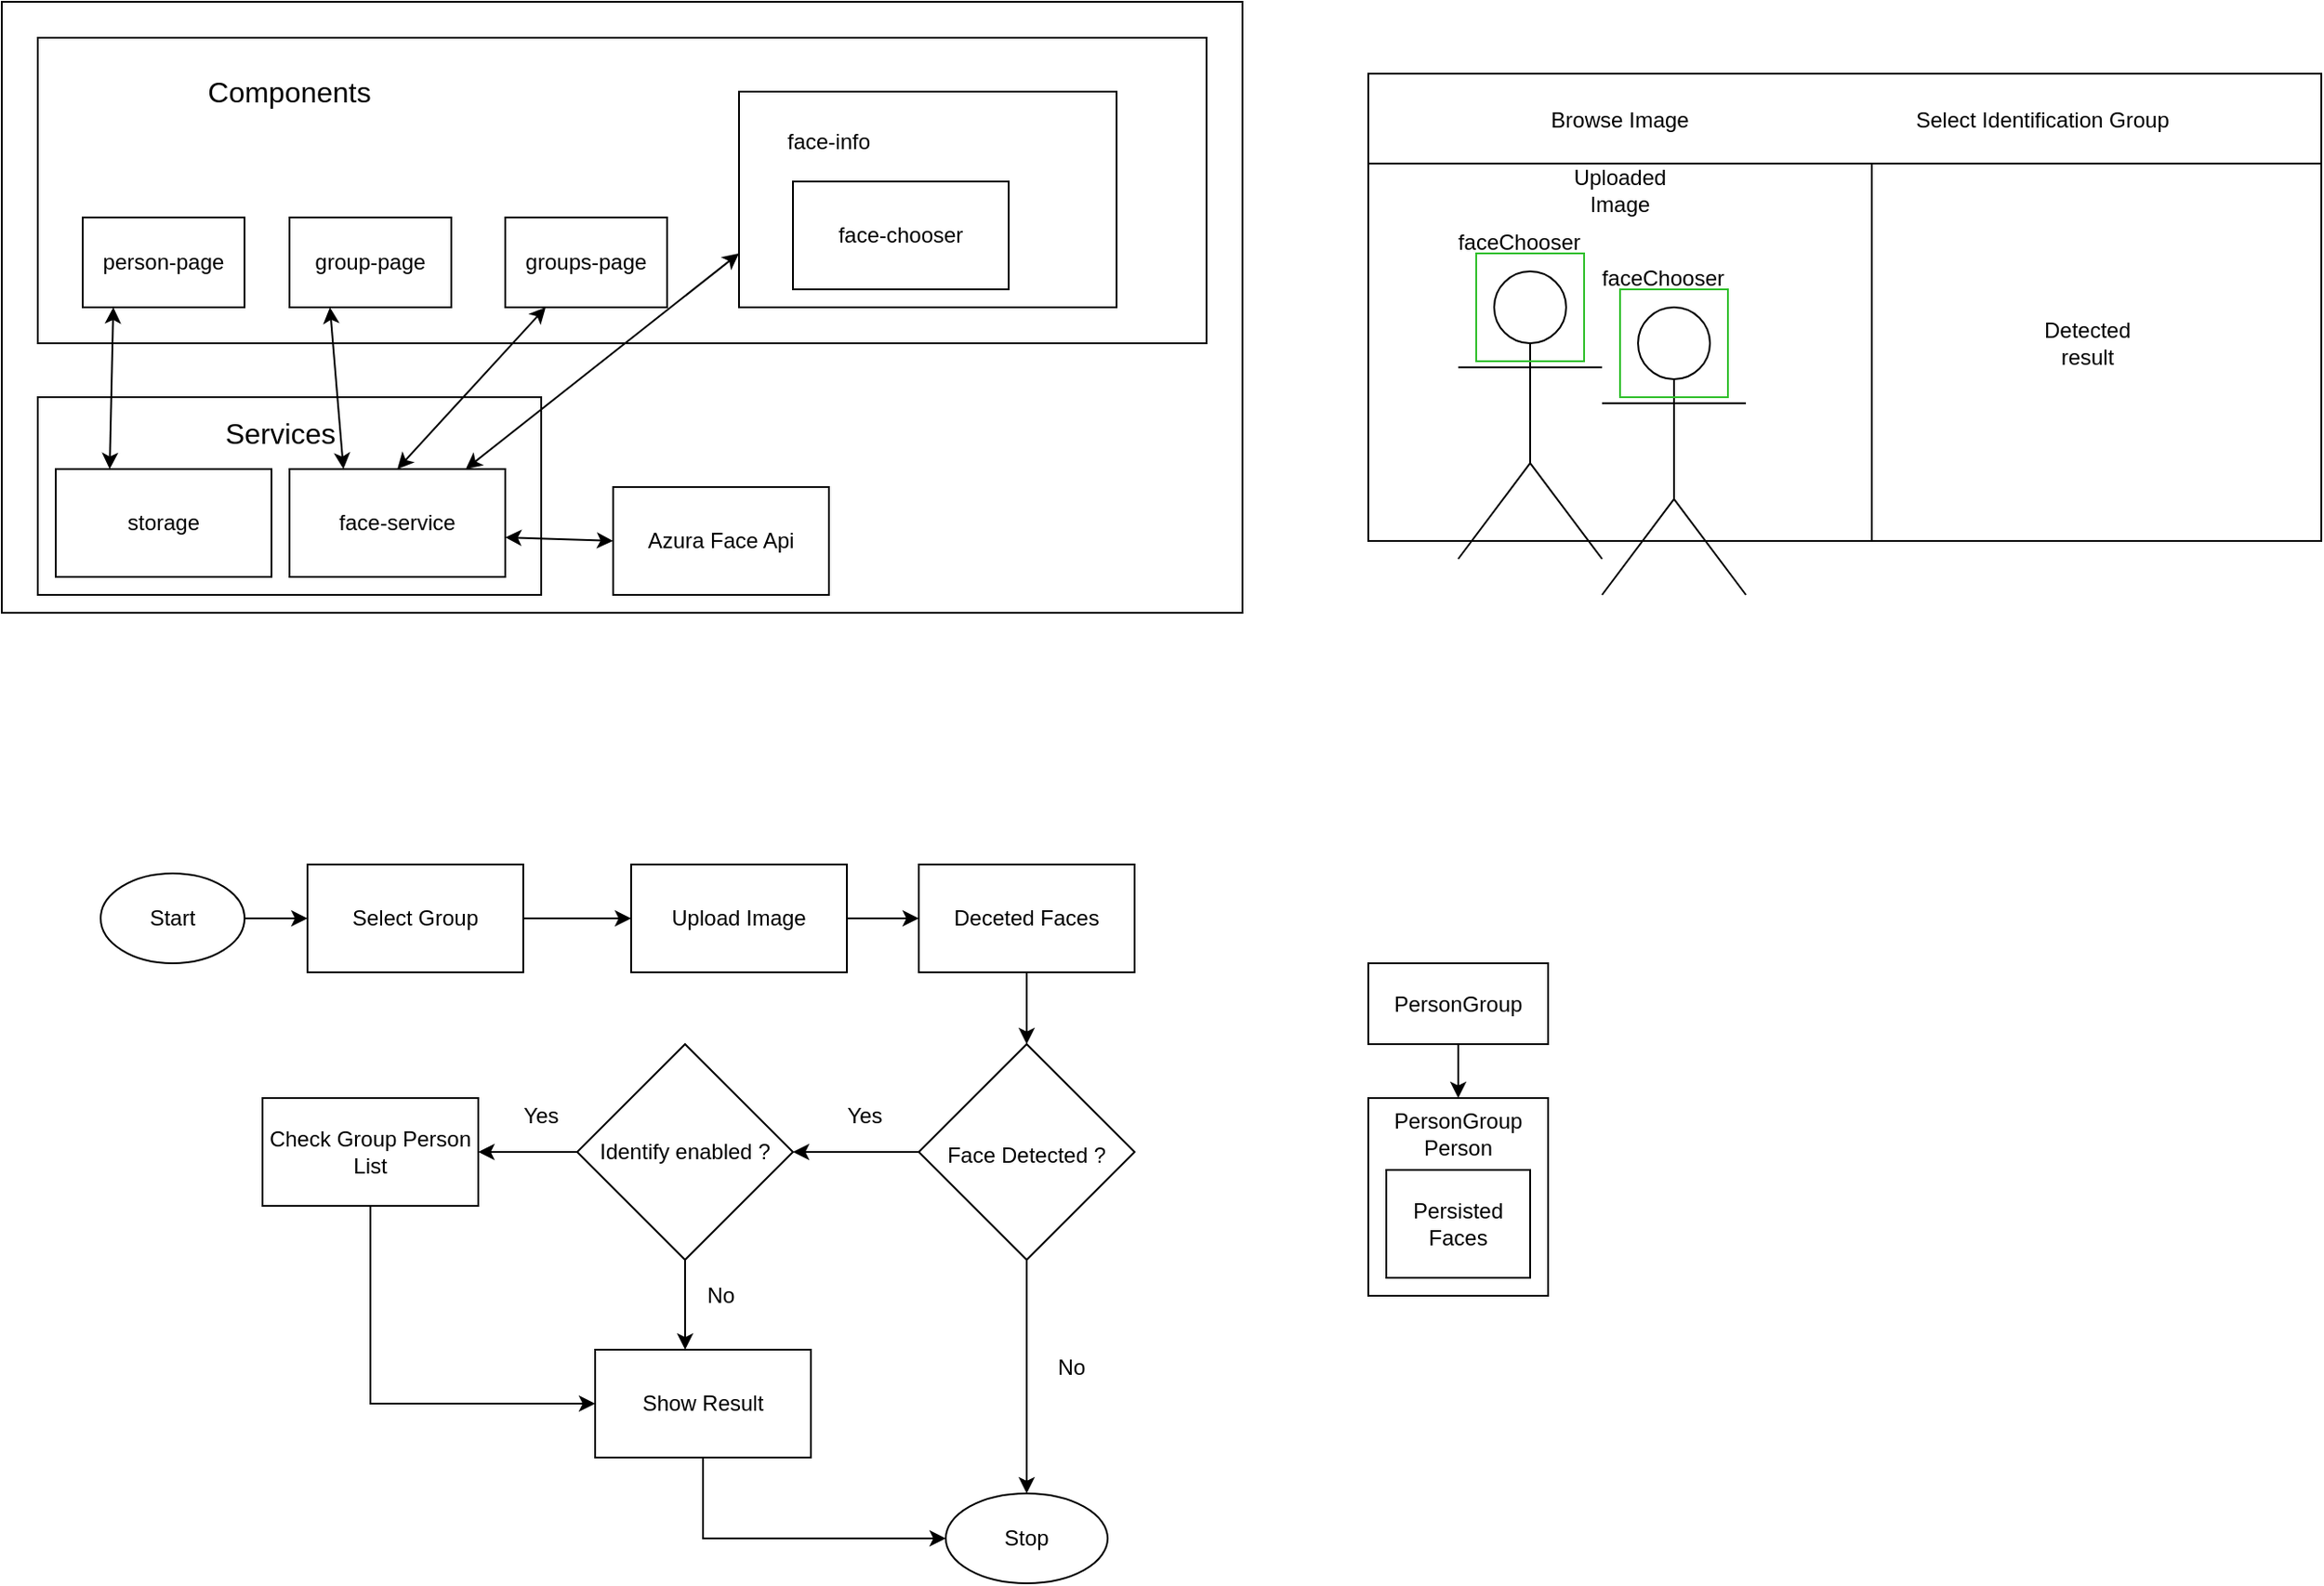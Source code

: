 <mxfile version="14.6.9" type="device"><diagram id="OCIch_ngryIMNZZakmG9" name="Page-1"><mxGraphModel dx="1422" dy="794" grid="1" gridSize="10" guides="1" tooltips="1" connect="1" arrows="1" fold="1" page="1" pageScale="1" pageWidth="4000" pageHeight="4000" math="0" shadow="0"><root><mxCell id="0"/><mxCell id="1" parent="0"/><mxCell id="Pux331pQaRmQXHvhL4dh-8" value="" style="rounded=0;whiteSpace=wrap;html=1;" vertex="1" parent="1"><mxGeometry x="810" y="130" width="280" height="210" as="geometry"/></mxCell><mxCell id="8bCeEwXhph6SajDMnTt_-1" value="" style="rounded=0;whiteSpace=wrap;html=1;" parent="1" vertex="1"><mxGeometry x="50" y="40" width="690" height="340" as="geometry"/></mxCell><mxCell id="8bCeEwXhph6SajDMnTt_-3" value="" style="rounded=0;whiteSpace=wrap;html=1;" parent="1" vertex="1"><mxGeometry x="70" y="260" width="280" height="110" as="geometry"/></mxCell><mxCell id="8bCeEwXhph6SajDMnTt_-5" value="" style="rounded=0;whiteSpace=wrap;html=1;" parent="1" vertex="1"><mxGeometry x="70" y="60" width="650" height="170" as="geometry"/></mxCell><mxCell id="8bCeEwXhph6SajDMnTt_-32" style="edgeStyle=none;rounded=0;orthogonalLoop=1;jettySize=auto;html=1;exitX=0;exitY=0.75;exitDx=0;exitDy=0;fontSize=16;startArrow=classic;startFill=1;" parent="1" source="8bCeEwXhph6SajDMnTt_-6" target="8bCeEwXhph6SajDMnTt_-13" edge="1"><mxGeometry relative="1" as="geometry"/></mxCell><mxCell id="8bCeEwXhph6SajDMnTt_-6" value="" style="rounded=0;labelPosition=left;verticalLabelPosition=top;align=right;verticalAlign=bottom;whiteSpace=wrap;html=1;spacing=0;spacingTop=0;spacingLeft=0;" parent="1" vertex="1"><mxGeometry x="460" y="90" width="210" height="120" as="geometry"/></mxCell><mxCell id="8bCeEwXhph6SajDMnTt_-7" value="face-chooser" style="rounded=0;whiteSpace=wrap;html=1;" parent="1" vertex="1"><mxGeometry x="490" y="140" width="120" height="60" as="geometry"/></mxCell><mxCell id="8bCeEwXhph6SajDMnTt_-8" value="face-info" style="text;html=1;strokeColor=none;fillColor=none;align=center;verticalAlign=middle;whiteSpace=wrap;rounded=0;" parent="1" vertex="1"><mxGeometry x="480" y="100" width="60" height="35" as="geometry"/></mxCell><mxCell id="8bCeEwXhph6SajDMnTt_-31" style="edgeStyle=none;rounded=0;orthogonalLoop=1;jettySize=auto;html=1;exitX=0.25;exitY=1;exitDx=0;exitDy=0;entryX=0.5;entryY=0;entryDx=0;entryDy=0;fontSize=16;startArrow=classic;startFill=1;" parent="1" source="8bCeEwXhph6SajDMnTt_-10" target="8bCeEwXhph6SajDMnTt_-13" edge="1"><mxGeometry relative="1" as="geometry"/></mxCell><mxCell id="8bCeEwXhph6SajDMnTt_-10" value="groups-page" style="rounded=0;whiteSpace=wrap;html=1;" parent="1" vertex="1"><mxGeometry x="330" y="160" width="90" height="50" as="geometry"/></mxCell><mxCell id="8bCeEwXhph6SajDMnTt_-30" style="rounded=0;orthogonalLoop=1;jettySize=auto;html=1;exitX=0.25;exitY=1;exitDx=0;exitDy=0;entryX=0.25;entryY=0;entryDx=0;entryDy=0;fontSize=16;startArrow=classic;startFill=1;" parent="1" source="8bCeEwXhph6SajDMnTt_-11" target="8bCeEwXhph6SajDMnTt_-13" edge="1"><mxGeometry relative="1" as="geometry"/></mxCell><mxCell id="8bCeEwXhph6SajDMnTt_-11" value="group-page" style="rounded=0;whiteSpace=wrap;html=1;" parent="1" vertex="1"><mxGeometry x="210" y="160" width="90" height="50" as="geometry"/></mxCell><mxCell id="8bCeEwXhph6SajDMnTt_-12" value="person-page" style="rounded=0;whiteSpace=wrap;html=1;" parent="1" vertex="1"><mxGeometry x="95" y="160" width="90" height="50" as="geometry"/></mxCell><mxCell id="8bCeEwXhph6SajDMnTt_-13" value="face-service" style="rounded=0;whiteSpace=wrap;html=1;" parent="1" vertex="1"><mxGeometry x="210" y="300" width="120" height="60" as="geometry"/></mxCell><mxCell id="8bCeEwXhph6SajDMnTt_-15" value="storage" style="rounded=0;whiteSpace=wrap;html=1;" parent="1" vertex="1"><mxGeometry x="80" y="300" width="120" height="60" as="geometry"/></mxCell><mxCell id="8bCeEwXhph6SajDMnTt_-16" value="Azura Face Api" style="rounded=0;whiteSpace=wrap;html=1;" parent="1" vertex="1"><mxGeometry x="390" y="310" width="120" height="60" as="geometry"/></mxCell><mxCell id="8bCeEwXhph6SajDMnTt_-18" value="Services" style="text;html=1;strokeColor=none;fillColor=none;align=center;verticalAlign=middle;whiteSpace=wrap;rounded=0;fontSize=16;" parent="1" vertex="1"><mxGeometry x="185" y="270" width="40" height="20" as="geometry"/></mxCell><mxCell id="8bCeEwXhph6SajDMnTt_-20" value="Components" style="text;html=1;strokeColor=none;fillColor=none;align=center;verticalAlign=middle;whiteSpace=wrap;rounded=0;fontSize=16;" parent="1" vertex="1"><mxGeometry x="190" y="80" width="40" height="20" as="geometry"/></mxCell><mxCell id="8bCeEwXhph6SajDMnTt_-26" value="" style="endArrow=classic;startArrow=classic;html=1;fontSize=16;exitX=1;exitY=0.633;exitDx=0;exitDy=0;exitPerimeter=0;entryX=0;entryY=0.5;entryDx=0;entryDy=0;" parent="1" source="8bCeEwXhph6SajDMnTt_-13" target="8bCeEwXhph6SajDMnTt_-16" edge="1"><mxGeometry width="50" height="50" relative="1" as="geometry"><mxPoint x="510" y="290" as="sourcePoint"/><mxPoint x="560" y="240" as="targetPoint"/></mxGeometry></mxCell><mxCell id="8bCeEwXhph6SajDMnTt_-28" value="" style="endArrow=classic;startArrow=classic;html=1;fontSize=16;exitX=0.25;exitY=0;exitDx=0;exitDy=0;entryX=0.189;entryY=1;entryDx=0;entryDy=0;entryPerimeter=0;" parent="1" source="8bCeEwXhph6SajDMnTt_-15" target="8bCeEwXhph6SajDMnTt_-12" edge="1"><mxGeometry width="50" height="50" relative="1" as="geometry"><mxPoint x="510" y="290" as="sourcePoint"/><mxPoint x="560" y="240" as="targetPoint"/></mxGeometry></mxCell><mxCell id="8bCeEwXhph6SajDMnTt_-57" style="edgeStyle=none;rounded=0;orthogonalLoop=1;jettySize=auto;html=1;exitX=0.5;exitY=1;exitDx=0;exitDy=0;entryX=0.417;entryY=0;entryDx=0;entryDy=0;entryPerimeter=0;fontSize=12;startArrow=none;startFill=0;" parent="1" source="8bCeEwXhph6SajDMnTt_-33" target="8bCeEwXhph6SajDMnTt_-52" edge="1"><mxGeometry relative="1" as="geometry"/></mxCell><mxCell id="8bCeEwXhph6SajDMnTt_-60" style="edgeStyle=none;rounded=0;orthogonalLoop=1;jettySize=auto;html=1;exitX=0;exitY=0.5;exitDx=0;exitDy=0;fontSize=12;startArrow=none;startFill=0;" parent="1" source="8bCeEwXhph6SajDMnTt_-33" target="8bCeEwXhph6SajDMnTt_-59" edge="1"><mxGeometry relative="1" as="geometry"/></mxCell><mxCell id="8bCeEwXhph6SajDMnTt_-33" value="Identify enabled ?" style="rhombus;whiteSpace=wrap;html=1;fontSize=12;" parent="1" vertex="1"><mxGeometry x="370" y="620" width="120" height="120" as="geometry"/></mxCell><mxCell id="8bCeEwXhph6SajDMnTt_-35" value="Stop" style="ellipse;whiteSpace=wrap;html=1;fontSize=12;" parent="1" vertex="1"><mxGeometry x="575" y="870" width="90" height="50" as="geometry"/></mxCell><mxCell id="8bCeEwXhph6SajDMnTt_-36" value="Upload Image" style="rounded=0;whiteSpace=wrap;html=1;fontSize=16;" parent="1" vertex="1"><mxGeometry x="400" y="520" width="120" height="60" as="geometry"/></mxCell><mxCell id="8bCeEwXhph6SajDMnTt_-48" style="edgeStyle=none;rounded=0;orthogonalLoop=1;jettySize=auto;html=1;exitX=0.5;exitY=1;exitDx=0;exitDy=0;entryX=0.5;entryY=0;entryDx=0;entryDy=0;fontSize=12;startArrow=none;startFill=0;" parent="1" source="8bCeEwXhph6SajDMnTt_-38" target="8bCeEwXhph6SajDMnTt_-35" edge="1"><mxGeometry relative="1" as="geometry"/></mxCell><mxCell id="8bCeEwXhph6SajDMnTt_-55" style="edgeStyle=none;rounded=0;orthogonalLoop=1;jettySize=auto;html=1;exitX=0;exitY=0.5;exitDx=0;exitDy=0;entryX=1;entryY=0.5;entryDx=0;entryDy=0;fontSize=12;startArrow=none;startFill=0;" parent="1" source="8bCeEwXhph6SajDMnTt_-38" target="8bCeEwXhph6SajDMnTt_-33" edge="1"><mxGeometry relative="1" as="geometry"/></mxCell><mxCell id="8bCeEwXhph6SajDMnTt_-38" value="&lt;font style=&quot;font-size: 12px&quot;&gt;Face Detected ?&lt;/font&gt;" style="rhombus;whiteSpace=wrap;html=1;fontSize=16;" parent="1" vertex="1"><mxGeometry x="560" y="620" width="120" height="120" as="geometry"/></mxCell><mxCell id="8bCeEwXhph6SajDMnTt_-43" style="rounded=0;orthogonalLoop=1;jettySize=auto;html=1;exitX=1;exitY=0.5;exitDx=0;exitDy=0;entryX=0;entryY=0.5;entryDx=0;entryDy=0;fontSize=12;startArrow=none;startFill=0;" parent="1" source="8bCeEwXhph6SajDMnTt_-39" target="8bCeEwXhph6SajDMnTt_-40" edge="1"><mxGeometry relative="1" as="geometry"/></mxCell><mxCell id="8bCeEwXhph6SajDMnTt_-39" value="Start" style="ellipse;whiteSpace=wrap;html=1;fontSize=12;" parent="1" vertex="1"><mxGeometry x="105" y="525" width="80" height="50" as="geometry"/></mxCell><mxCell id="8bCeEwXhph6SajDMnTt_-44" style="edgeStyle=none;rounded=0;orthogonalLoop=1;jettySize=auto;html=1;exitX=1;exitY=0.5;exitDx=0;exitDy=0;fontSize=12;startArrow=none;startFill=0;" parent="1" source="8bCeEwXhph6SajDMnTt_-40" target="8bCeEwXhph6SajDMnTt_-41" edge="1"><mxGeometry relative="1" as="geometry"/></mxCell><mxCell id="8bCeEwXhph6SajDMnTt_-40" value="Select Group" style="rounded=0;whiteSpace=wrap;html=1;fontSize=12;" parent="1" vertex="1"><mxGeometry x="220" y="520" width="120" height="60" as="geometry"/></mxCell><mxCell id="8bCeEwXhph6SajDMnTt_-50" style="edgeStyle=none;rounded=0;orthogonalLoop=1;jettySize=auto;html=1;exitX=1;exitY=0.5;exitDx=0;exitDy=0;entryX=0;entryY=0.5;entryDx=0;entryDy=0;fontSize=12;startArrow=none;startFill=0;" parent="1" source="8bCeEwXhph6SajDMnTt_-41" target="8bCeEwXhph6SajDMnTt_-46" edge="1"><mxGeometry relative="1" as="geometry"/></mxCell><mxCell id="8bCeEwXhph6SajDMnTt_-41" value="Upload Image" style="rounded=0;whiteSpace=wrap;html=1;fontSize=12;" parent="1" vertex="1"><mxGeometry x="400" y="520" width="120" height="60" as="geometry"/></mxCell><mxCell id="8bCeEwXhph6SajDMnTt_-51" style="edgeStyle=none;rounded=0;orthogonalLoop=1;jettySize=auto;html=1;exitX=0.5;exitY=1;exitDx=0;exitDy=0;entryX=0.5;entryY=0;entryDx=0;entryDy=0;fontSize=12;startArrow=none;startFill=0;" parent="1" source="8bCeEwXhph6SajDMnTt_-46" target="8bCeEwXhph6SajDMnTt_-38" edge="1"><mxGeometry relative="1" as="geometry"/></mxCell><mxCell id="8bCeEwXhph6SajDMnTt_-46" value="Deceted Faces" style="rounded=0;whiteSpace=wrap;html=1;fontSize=12;" parent="1" vertex="1"><mxGeometry x="560" y="520" width="120" height="60" as="geometry"/></mxCell><mxCell id="8bCeEwXhph6SajDMnTt_-49" value="No" style="text;html=1;strokeColor=none;fillColor=none;align=center;verticalAlign=middle;whiteSpace=wrap;rounded=0;fontSize=12;" parent="1" vertex="1"><mxGeometry x="625" y="790" width="40" height="20" as="geometry"/></mxCell><mxCell id="8bCeEwXhph6SajDMnTt_-54" style="edgeStyle=none;rounded=0;orthogonalLoop=1;jettySize=auto;html=1;exitX=0.5;exitY=1;exitDx=0;exitDy=0;entryX=0;entryY=0.5;entryDx=0;entryDy=0;fontSize=12;startArrow=none;startFill=0;" parent="1" source="8bCeEwXhph6SajDMnTt_-52" target="8bCeEwXhph6SajDMnTt_-35" edge="1"><mxGeometry relative="1" as="geometry"><Array as="points"><mxPoint x="440" y="895"/></Array></mxGeometry></mxCell><mxCell id="8bCeEwXhph6SajDMnTt_-52" value="Show Result" style="rounded=0;whiteSpace=wrap;html=1;fontSize=12;" parent="1" vertex="1"><mxGeometry x="380" y="790" width="120" height="60" as="geometry"/></mxCell><mxCell id="8bCeEwXhph6SajDMnTt_-56" value="Yes" style="text;html=1;strokeColor=none;fillColor=none;align=center;verticalAlign=middle;whiteSpace=wrap;rounded=0;fontSize=12;" parent="1" vertex="1"><mxGeometry x="510" y="650" width="40" height="20" as="geometry"/></mxCell><mxCell id="8bCeEwXhph6SajDMnTt_-58" value="No" style="text;html=1;strokeColor=none;fillColor=none;align=center;verticalAlign=middle;whiteSpace=wrap;rounded=0;fontSize=12;" parent="1" vertex="1"><mxGeometry x="430" y="750" width="40" height="20" as="geometry"/></mxCell><mxCell id="8bCeEwXhph6SajDMnTt_-61" style="edgeStyle=none;rounded=0;orthogonalLoop=1;jettySize=auto;html=1;exitX=0.5;exitY=1;exitDx=0;exitDy=0;entryX=0;entryY=0.5;entryDx=0;entryDy=0;fontSize=12;startArrow=none;startFill=0;" parent="1" source="8bCeEwXhph6SajDMnTt_-59" target="8bCeEwXhph6SajDMnTt_-52" edge="1"><mxGeometry relative="1" as="geometry"><Array as="points"><mxPoint x="255" y="820"/></Array></mxGeometry></mxCell><mxCell id="8bCeEwXhph6SajDMnTt_-59" value="Check Group Person List" style="rounded=0;whiteSpace=wrap;html=1;fontSize=12;" parent="1" vertex="1"><mxGeometry x="195" y="650" width="120" height="60" as="geometry"/></mxCell><mxCell id="8bCeEwXhph6SajDMnTt_-62" value="Yes" style="text;html=1;strokeColor=none;fillColor=none;align=center;verticalAlign=middle;whiteSpace=wrap;rounded=0;fontSize=12;" parent="1" vertex="1"><mxGeometry x="330" y="650" width="40" height="20" as="geometry"/></mxCell><mxCell id="8bCeEwXhph6SajDMnTt_-72" value="" style="edgeStyle=none;rounded=0;orthogonalLoop=1;jettySize=auto;html=1;fontSize=12;startArrow=none;startFill=0;" parent="1" source="8bCeEwXhph6SajDMnTt_-67" edge="1"><mxGeometry relative="1" as="geometry"><mxPoint x="860" y="650" as="targetPoint"/></mxGeometry></mxCell><mxCell id="8bCeEwXhph6SajDMnTt_-67" value="PersonGroup" style="rounded=0;whiteSpace=wrap;html=1;fontSize=12;" parent="1" vertex="1"><mxGeometry x="810" y="575" width="100" height="45" as="geometry"/></mxCell><mxCell id="8bCeEwXhph6SajDMnTt_-68" value="" style="rounded=0;whiteSpace=wrap;html=1;fontSize=12;" parent="1" vertex="1"><mxGeometry x="810" y="650" width="100" height="110" as="geometry"/></mxCell><mxCell id="8bCeEwXhph6SajDMnTt_-69" value="PersonGroup Person" style="text;html=1;strokeColor=none;fillColor=none;align=center;verticalAlign=middle;whiteSpace=wrap;rounded=0;fontSize=12;" parent="1" vertex="1"><mxGeometry x="840" y="660" width="40" height="20" as="geometry"/></mxCell><mxCell id="8bCeEwXhph6SajDMnTt_-70" value="Persisted Faces" style="rounded=0;whiteSpace=wrap;html=1;fontSize=12;" parent="1" vertex="1"><mxGeometry x="820" y="690" width="80" height="60" as="geometry"/></mxCell><mxCell id="Pux331pQaRmQXHvhL4dh-3" value="" style="rounded=0;whiteSpace=wrap;html=1;" vertex="1" parent="1"><mxGeometry x="810" y="80" width="530" height="50" as="geometry"/></mxCell><mxCell id="Pux331pQaRmQXHvhL4dh-7" value="" style="shape=umlActor;verticalLabelPosition=bottom;verticalAlign=top;html=1;outlineConnect=0;" vertex="1" parent="1"><mxGeometry x="940" y="210" width="80" height="160" as="geometry"/></mxCell><mxCell id="Pux331pQaRmQXHvhL4dh-9" value="Browse Image" style="text;html=1;strokeColor=none;fillColor=none;align=center;verticalAlign=middle;whiteSpace=wrap;rounded=0;" vertex="1" parent="1"><mxGeometry x="860" y="93.75" width="180" height="25" as="geometry"/></mxCell><mxCell id="Pux331pQaRmQXHvhL4dh-10" value="Select Identification Group" style="text;html=1;strokeColor=none;fillColor=none;align=center;verticalAlign=middle;whiteSpace=wrap;rounded=0;" vertex="1" parent="1"><mxGeometry x="1090" y="100" width="190" height="12.5" as="geometry"/></mxCell><mxCell id="Pux331pQaRmQXHvhL4dh-5" value="" style="shape=umlActor;verticalLabelPosition=bottom;verticalAlign=top;html=1;outlineConnect=0;" vertex="1" parent="1"><mxGeometry x="860" y="190" width="80" height="160" as="geometry"/></mxCell><mxCell id="Pux331pQaRmQXHvhL4dh-11" value="&lt;p style=&quot;line-height: 100%&quot;&gt;faceChooser&lt;/p&gt;" style="rounded=0;whiteSpace=wrap;html=1;fillColor=none;strokeColor=#2FBF2A;strokeWidth=1;align=right;spacingTop=-75;" vertex="1" parent="1"><mxGeometry x="870" y="180" width="60" height="60" as="geometry"/></mxCell><mxCell id="Pux331pQaRmQXHvhL4dh-12" value="&lt;p style=&quot;line-height: 100%&quot;&gt;faceChooser&lt;/p&gt;" style="rounded=0;whiteSpace=wrap;html=1;fillColor=none;strokeColor=#2FBF2A;strokeWidth=1;align=right;spacingTop=-75;" vertex="1" parent="1"><mxGeometry x="950" y="200" width="60" height="60" as="geometry"/></mxCell><mxCell id="Pux331pQaRmQXHvhL4dh-13" value="" style="rounded=0;whiteSpace=wrap;html=1;strokeWidth=1;fillColor=none;gradientColor=none;" vertex="1" parent="1"><mxGeometry x="1090" y="130" width="250" height="210" as="geometry"/></mxCell><mxCell id="Pux331pQaRmQXHvhL4dh-14" value="Detected result" style="text;html=1;strokeColor=none;fillColor=none;align=center;verticalAlign=middle;whiteSpace=wrap;rounded=0;" vertex="1" parent="1"><mxGeometry x="1190" y="220" width="40" height="20" as="geometry"/></mxCell><mxCell id="Pux331pQaRmQXHvhL4dh-16" value="Uploaded Image" style="text;html=1;strokeColor=none;fillColor=none;align=center;verticalAlign=middle;whiteSpace=wrap;rounded=0;" vertex="1" parent="1"><mxGeometry x="930" y="135" width="40" height="20" as="geometry"/></mxCell></root></mxGraphModel></diagram></mxfile>